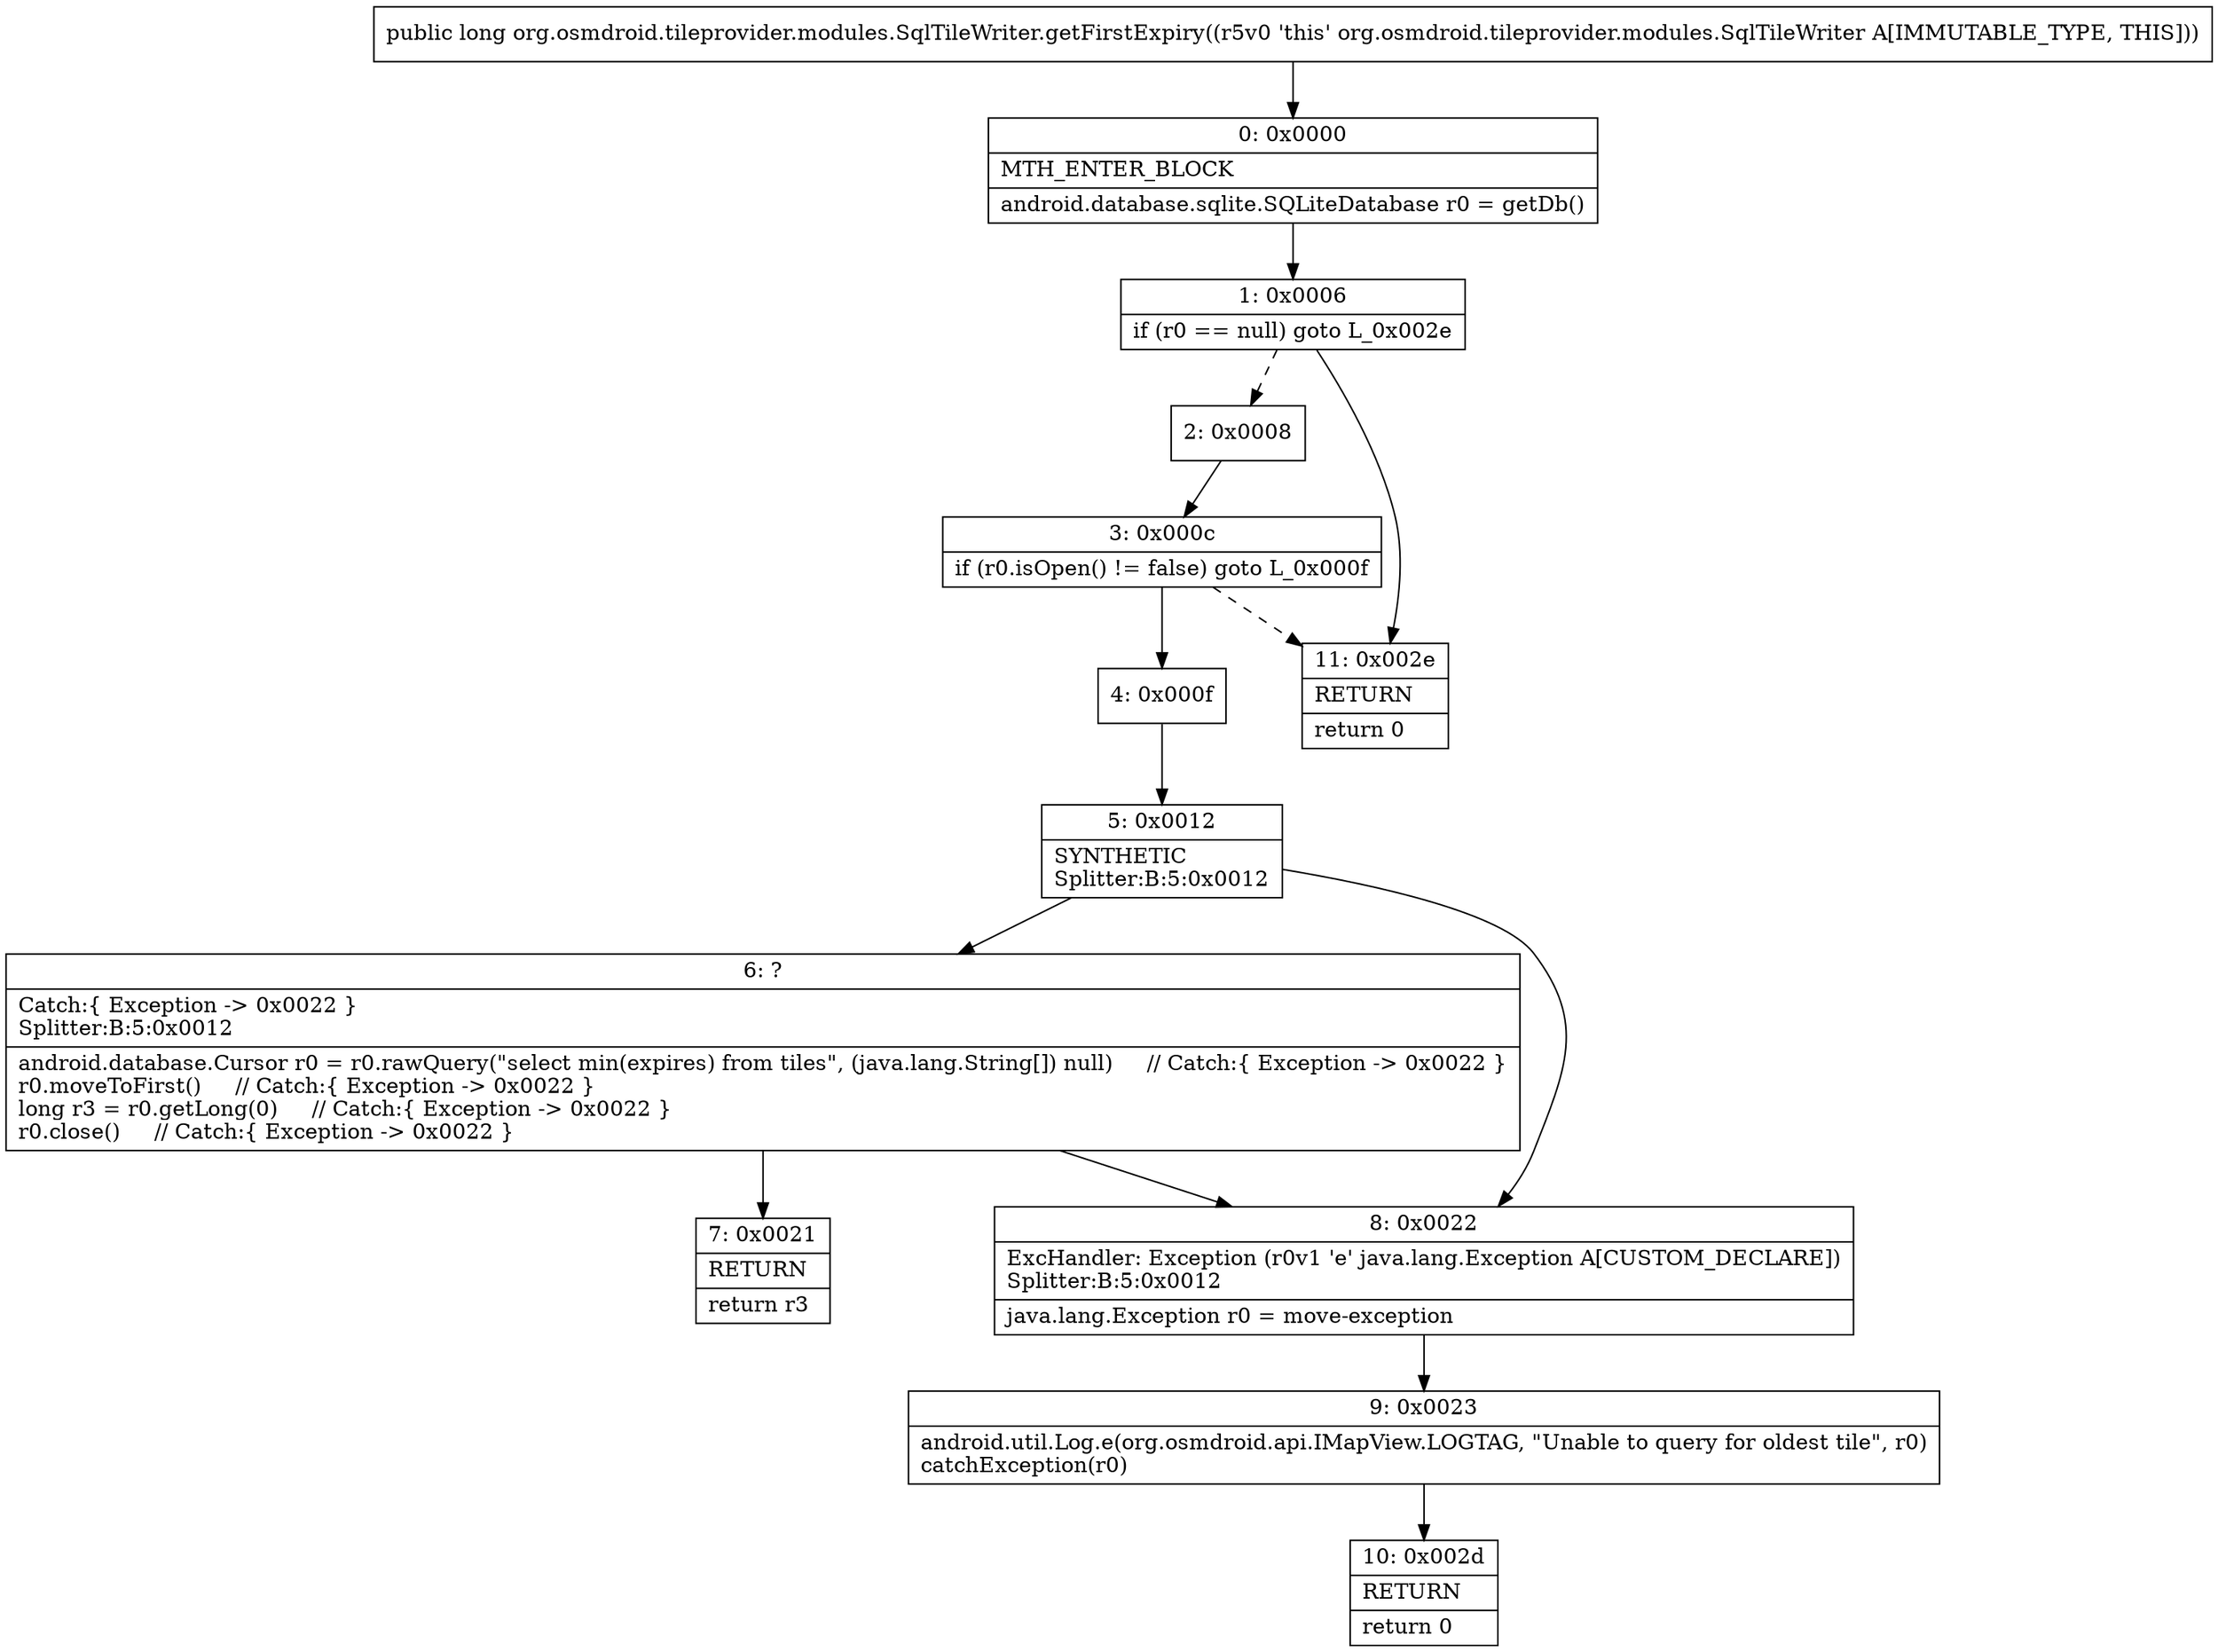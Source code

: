 digraph "CFG fororg.osmdroid.tileprovider.modules.SqlTileWriter.getFirstExpiry()J" {
Node_0 [shape=record,label="{0\:\ 0x0000|MTH_ENTER_BLOCK\l|android.database.sqlite.SQLiteDatabase r0 = getDb()\l}"];
Node_1 [shape=record,label="{1\:\ 0x0006|if (r0 == null) goto L_0x002e\l}"];
Node_2 [shape=record,label="{2\:\ 0x0008}"];
Node_3 [shape=record,label="{3\:\ 0x000c|if (r0.isOpen() != false) goto L_0x000f\l}"];
Node_4 [shape=record,label="{4\:\ 0x000f}"];
Node_5 [shape=record,label="{5\:\ 0x0012|SYNTHETIC\lSplitter:B:5:0x0012\l}"];
Node_6 [shape=record,label="{6\:\ ?|Catch:\{ Exception \-\> 0x0022 \}\lSplitter:B:5:0x0012\l|android.database.Cursor r0 = r0.rawQuery(\"select min(expires) from tiles\", (java.lang.String[]) null)     \/\/ Catch:\{ Exception \-\> 0x0022 \}\lr0.moveToFirst()     \/\/ Catch:\{ Exception \-\> 0x0022 \}\llong r3 = r0.getLong(0)     \/\/ Catch:\{ Exception \-\> 0x0022 \}\lr0.close()     \/\/ Catch:\{ Exception \-\> 0x0022 \}\l}"];
Node_7 [shape=record,label="{7\:\ 0x0021|RETURN\l|return r3\l}"];
Node_8 [shape=record,label="{8\:\ 0x0022|ExcHandler: Exception (r0v1 'e' java.lang.Exception A[CUSTOM_DECLARE])\lSplitter:B:5:0x0012\l|java.lang.Exception r0 = move\-exception\l}"];
Node_9 [shape=record,label="{9\:\ 0x0023|android.util.Log.e(org.osmdroid.api.IMapView.LOGTAG, \"Unable to query for oldest tile\", r0)\lcatchException(r0)\l}"];
Node_10 [shape=record,label="{10\:\ 0x002d|RETURN\l|return 0\l}"];
Node_11 [shape=record,label="{11\:\ 0x002e|RETURN\l|return 0\l}"];
MethodNode[shape=record,label="{public long org.osmdroid.tileprovider.modules.SqlTileWriter.getFirstExpiry((r5v0 'this' org.osmdroid.tileprovider.modules.SqlTileWriter A[IMMUTABLE_TYPE, THIS])) }"];
MethodNode -> Node_0;
Node_0 -> Node_1;
Node_1 -> Node_2[style=dashed];
Node_1 -> Node_11;
Node_2 -> Node_3;
Node_3 -> Node_4;
Node_3 -> Node_11[style=dashed];
Node_4 -> Node_5;
Node_5 -> Node_6;
Node_5 -> Node_8;
Node_6 -> Node_7;
Node_6 -> Node_8;
Node_8 -> Node_9;
Node_9 -> Node_10;
}

